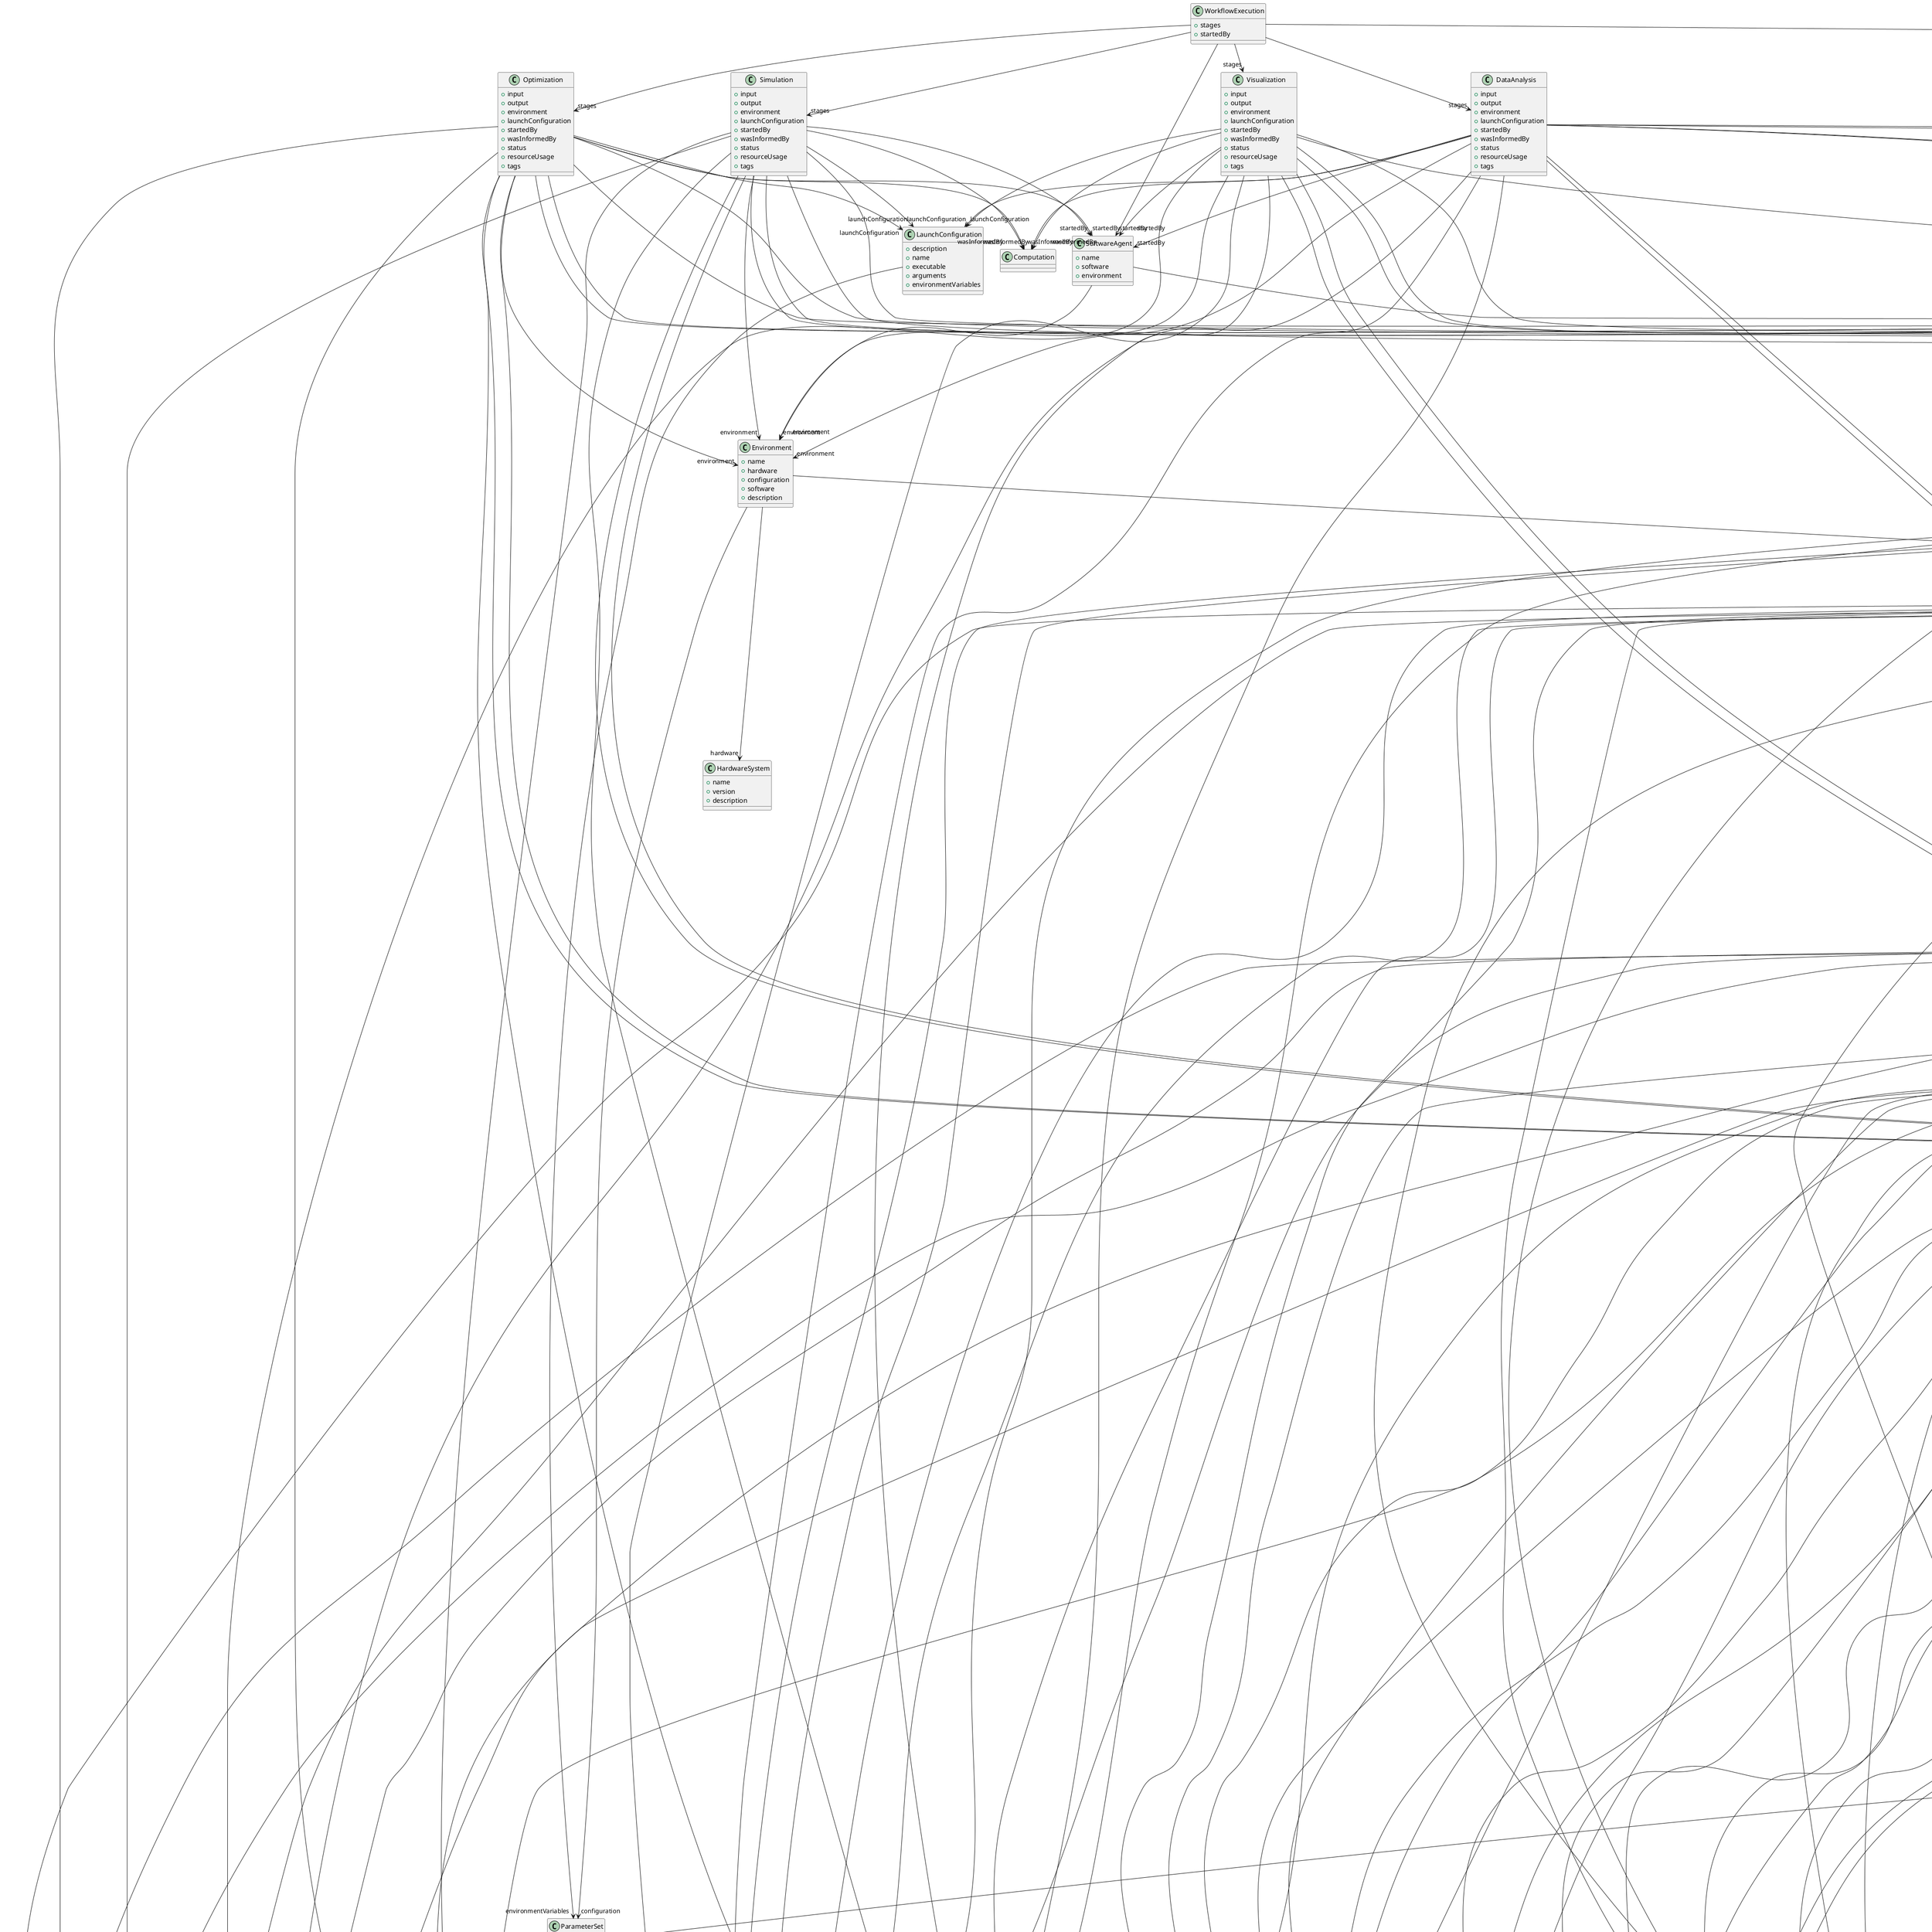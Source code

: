 @startuml

class EthicsAssessment {
+definition
+description
+interlexIdentifier
+knowledgeSpaceLink
+name
+preferredOntologyIdentifier
+synonym

}


class ActionStatusType {
+definition
+description
+interlexIdentifier
+knowledgeSpaceLink
+name
+preferredOntologyIdentifier
+synonym

}


class StimulusType {
+definition
+description
+interlexIdentifier
+knowledgeSpaceLink
+name
+preferredOntologyIdentifier
+synonym

}


class ModelAbstractionLevel {
+definition
+description
+interlexIdentifier
+knowledgeSpaceLink
+name
+preferredOntologyIdentifier
+synonym

}


class CellType {
+definition
+description
+interlexIdentifier
+knowledgeSpaceLink
+name
+preferredOntologyIdentifier
+synonym

}


class ModelScope {
+definition
+description
+interlexIdentifier
+knowledgeSpaceLink
+name
+preferredOntologyIdentifier
+synonym

}


class ExperimentalApproach {
+definition
+description
+interlexIdentifier
+knowledgeSpaceLink
+name
+preferredOntologyIdentifier
+synonym

}


class AgeCategory {
+definition
+description
+interlexIdentifier
+knowledgeSpaceLink
+name
+preferredOntologyIdentifier
+synonym

}


class MetaDataModelType {
+definition
+description
+interlexIdentifier
+knowledgeSpaceLink
+name
+preferredOntologyIdentifier
+synonym

}


class FileBundleGrouping {
+definition
+description
+interlexIdentifier
+knowledgeSpaceLink
+name
+preferredOntologyIdentifier
+synonym

}


class CriteriaQualityType {
+definition
+description
+interlexIdentifier
+knowledgeSpaceLink
+name
+preferredOntologyIdentifier
+synonym

}


class TermSuggestion {
+addExistingTerminology
+suggestNewTerminology
+definition
+description
+interlexIdentifier
+knowledgeSpaceLink
+name
+preferredOntologyIdentifier
+synonym

}
TermSuggestion -d-> "addExistingTerminology" Terminology


class AnatomicalAxesOrientation {
+definition
+description
+interlexIdentifier
+knowledgeSpaceLink
+name
+preferredOntologyIdentifier
+synonym

}


class Disease {
+definition
+description
+interlexIdentifier
+knowledgeSpaceLink
+name
+preferredOntologyIdentifier
+synonym

}


class StimulationApproach {
+definition
+description
+interlexIdentifier
+knowledgeSpaceLink
+name
+preferredOntologyIdentifier
+synonym

}


class QualitativeOverlap {
+definition
+description
+interlexIdentifier
+knowledgeSpaceLink
+name
+preferredOntologyIdentifier
+synonym

}


class ProgrammingLanguage {
+definition
+description
+interlexIdentifier
+knowledgeSpaceLink
+name
+preferredOntologyIdentifier
+synonym

}


class PreparationType {
+definition
+description
+interlexIdentifier
+knowledgeSpaceLink
+name
+preferredOntologyIdentifier
+synonym

}


class OperatingSystem {
+definition
+description
+interlexIdentifier
+knowledgeSpaceLink
+name
+preferredOntologyIdentifier
+synonym

}


class DeviceType {
+definition
+description
+interlexIdentifier
+knowledgeSpaceLink
+name
+preferredOntologyIdentifier
+synonym

}


class Handedness {
+definition
+description
+interlexIdentifier
+knowledgeSpaceLink
+name
+preferredOntologyIdentifier
+synonym

}


class BiologicalSex {
+definition
+description
+interlexIdentifier
+knowledgeSpaceLink
+name
+preferredOntologyIdentifier
+synonym

}


class GeneticStrainType {
+definition
+description
+interlexIdentifier
+knowledgeSpaceLink
+name
+preferredOntologyIdentifier
+synonym

}


class Species {
+definition
+description
+interlexIdentifier
+knowledgeSpaceLink
+name
+preferredOntologyIdentifier
+synonym

}


class Service {
+definition
+description
+interlexIdentifier
+knowledgeSpaceLink
+name
+preferredOntologyIdentifier
+synonym

}


class ProductAccessibility {
+definition
+description
+interlexIdentifier
+knowledgeSpaceLink
+name
+preferredOntologyIdentifier
+synonym

}


class Terminology {
+definition
+description
+interlexIdentifier
+knowledgeSpaceLink
+name
+preferredOntologyIdentifier
+synonym

}


class Laterality {
+definition
+description
+interlexIdentifier
+knowledgeSpaceLink
+name
+preferredOntologyIdentifier
+synonym

}


class Technique {
+definition
+description
+interlexIdentifier
+knowledgeSpaceLink
+name
+preferredOntologyIdentifier
+synonym

}


class UnitOfMeasurement {
+definition
+description
+interlexIdentifier
+knowledgeSpaceLink
+name
+preferredOntologyIdentifier
+synonym

}


class SoftwareApplicationCategory {
+definition
+description
+interlexIdentifier
+knowledgeSpaceLink
+name
+preferredOntologyIdentifier
+synonym

}


class BreedingType {
+definition
+description
+interlexIdentifier
+knowledgeSpaceLink
+name
+preferredOntologyIdentifier
+synonym

}


class TissueSampleAttribute {
+definition
+description
+interlexIdentifier
+knowledgeSpaceLink
+name
+preferredOntologyIdentifier
+synonym

}


class ContributionType {
+definition
+description
+interlexIdentifier
+knowledgeSpaceLink
+name
+preferredOntologyIdentifier
+synonym

}


class BiologicalOrder {
+definition
+description
+interlexIdentifier
+knowledgeSpaceLink
+name
+preferredOntologyIdentifier
+synonym

}


class SemanticDataType {
+definition
+description
+interlexIdentifier
+knowledgeSpaceLink
+name
+preferredOntologyIdentifier
+synonym

}


class DataType {
+definition
+description
+interlexIdentifier
+knowledgeSpaceLink
+name
+preferredOntologyIdentifier
+synonym

}


class UBERONParcellation {
+definition
+description
+interlexIdentifier
+knowledgeSpaceLink
+name
+preferredOntologyIdentifier
+synonym

}


class FileRepositoryType {
+definition
+description
+interlexIdentifier
+knowledgeSpaceLink
+name
+preferredOntologyIdentifier
+synonym

}


class TypeOfUncertainty {
+definition
+description
+interlexIdentifier
+knowledgeSpaceLink
+name
+preferredOntologyIdentifier
+synonym

}


class FileUsageRole {
+definition
+description
+interlexIdentifier
+knowledgeSpaceLink
+name
+preferredOntologyIdentifier
+synonym

}


class Language {
+definition
+description
+interlexIdentifier
+knowledgeSpaceLink
+name
+preferredOntologyIdentifier
+synonym

}


class TissueSampleType {
+definition
+description
+interlexIdentifier
+knowledgeSpaceLink
+name
+preferredOntologyIdentifier
+synonym

}


class SoftwareFeature {
+definition
+description
+interlexIdentifier
+knowledgeSpaceLink
+name
+preferredOntologyIdentifier
+synonym

}


class DiseaseModel {
+definition
+description
+interlexIdentifier
+knowledgeSpaceLink
+name
+preferredOntologyIdentifier
+synonym

}


class MolecularEntity {
+definition
+description
+interlexIdentifier
+knowledgeSpaceLink
+name
+preferredOntologyIdentifier
+synonym

}


class Organ {
+definition
+description
+interlexIdentifier
+knowledgeSpaceLink
+name
+preferredOntologyIdentifier
+synonym

}


class OperatingDevice {
+definition
+description
+interlexIdentifier
+knowledgeSpaceLink
+name
+preferredOntologyIdentifier
+synonym

}


class SubjectAttribute {
+definition
+description
+interlexIdentifier
+knowledgeSpaceLink
+name
+preferredOntologyIdentifier
+synonym

}


class Simulation {
+input
+output
+environment
+launchConfiguration
+startedBy
+wasInformedBy
+status
+resourceUsage
+tags

}
Simulation -d-> "input" FileBundle
Simulation -d-> "input" File
Simulation -d-> "input" SoftwareVersion
Simulation -d-> "output" FileBundle
Simulation -d-> "output" File
Simulation -d-> "environment" Environment
Simulation -d-> "launchConfiguration" LaunchConfiguration
Simulation -d-> "startedBy" Person
Simulation -d-> "startedBy" SoftwareAgent
Simulation -d-> "wasInformedBy" Computation
Simulation -d-> "status" ActionStatusType
Simulation -d-> "resourceUsage" QuantitativeValue
Simulation -d-> "resourceUsage" QuantitativeValueRange


class Environment {
+name
+hardware
+configuration
+software
+description

}
Environment -d-> "hardware" HardwareSystem
Environment -d-> "configuration" ParameterSet
Environment -d-> "software" SoftwareVersion


class DataAnalysis {
+input
+output
+environment
+launchConfiguration
+startedBy
+wasInformedBy
+status
+resourceUsage
+tags

}
DataAnalysis -d-> "input" FileBundle
DataAnalysis -d-> "input" File
DataAnalysis -d-> "input" SoftwareVersion
DataAnalysis -d-> "output" FileBundle
DataAnalysis -d-> "output" File
DataAnalysis -d-> "environment" Environment
DataAnalysis -d-> "launchConfiguration" LaunchConfiguration
DataAnalysis -d-> "startedBy" Person
DataAnalysis -d-> "startedBy" SoftwareAgent
DataAnalysis -d-> "wasInformedBy" Computation
DataAnalysis -d-> "status" ActionStatusType
DataAnalysis -d-> "resourceUsage" QuantitativeValue
DataAnalysis -d-> "resourceUsage" QuantitativeValueRange


class Optimization {
+input
+output
+environment
+launchConfiguration
+startedBy
+wasInformedBy
+status
+resourceUsage
+tags

}
Optimization -d-> "input" FileBundle
Optimization -d-> "input" File
Optimization -d-> "input" SoftwareVersion
Optimization -d-> "output" FileBundle
Optimization -d-> "output" File
Optimization -d-> "environment" Environment
Optimization -d-> "launchConfiguration" LaunchConfiguration
Optimization -d-> "startedBy" Person
Optimization -d-> "startedBy" SoftwareAgent
Optimization -d-> "wasInformedBy" Computation
Optimization -d-> "status" ActionStatusType
Optimization -d-> "resourceUsage" QuantitativeValue
Optimization -d-> "resourceUsage" QuantitativeValueRange


class WorkflowExecution {
+stages
+startedBy

}
WorkflowExecution -d-> "stages" DataAnalysis
WorkflowExecution -d-> "stages" Optimization
WorkflowExecution -d-> "stages" Simulation
WorkflowExecution -d-> "stages" Visualization
WorkflowExecution -d-> "startedBy" Person
WorkflowExecution -d-> "startedBy" SoftwareAgent


class SoftwareAgent {
+name
+software
+environment

}
SoftwareAgent -d-> "software" SoftwareVersion
SoftwareAgent -d-> "environment" Environment


class HardwareSystem {
+name
+version
+description

}


class Visualization {
+input
+output
+environment
+launchConfiguration
+startedBy
+wasInformedBy
+status
+resourceUsage
+tags

}
Visualization -d-> "input" FileBundle
Visualization -d-> "input" File
Visualization -d-> "input" SoftwareVersion
Visualization -d-> "output" FileBundle
Visualization -d-> "output" File
Visualization -d-> "environment" Environment
Visualization -d-> "launchConfiguration" LaunchConfiguration
Visualization -d-> "startedBy" Person
Visualization -d-> "startedBy" SoftwareAgent
Visualization -d-> "wasInformedBy" Computation
Visualization -d-> "status" ActionStatusType
Visualization -d-> "resourceUsage" QuantitativeValue
Visualization -d-> "resourceUsage" QuantitativeValueRange


class LaunchConfiguration {
+description
+name
+executable
+arguments
+environmentVariables

}
LaunchConfiguration -d-> "environmentVariables" ParameterSet


class ParcellationEntityVersion {
+hasAnnotation
+hasParent
+lookupLabel
+name
+ontologyIdentifier
+relationAssessment
+versionIdentifier
+versionInnovation

}
ParcellationEntityVersion -d-> "hasAnnotation" AtlasAnnotation
ParcellationEntityVersion -d-> "hasParent" ParcellationEntity
ParcellationEntityVersion -d-> "hasParent" ParcellationEntityVersion
ParcellationEntityVersion -d-> "relationAssessment" QualitativeRelationAssessment
ParcellationEntityVersion -d-> "relationAssessment" QuantitativeRelationAssessment


class ParcellationTerminologyVersion {
+definedIn
+fullName
+hasEntityVersion
+isAlternativeVersionOf
+isNewVersionOf
+ontologyIdentifier
+shortName
+versionIdentifier
+versionInnovation

}
ParcellationTerminologyVersion -d-> "definedIn" File
ParcellationTerminologyVersion -d-> "hasEntityVersion" ParcellationEntityVersion
ParcellationTerminologyVersion -d-> "isAlternativeVersionOf" ParcellationTerminologyVersion
ParcellationTerminologyVersion -d-> "isNewVersionOf" ParcellationTerminologyVersion


class BrainAtlasVersion {
+author
+coordinateSpace
+digitalIdentifier
+hasTerminologyVersion
+isAlternativeVersionOf
+isNewVersionOf
+license
+ontologyIdentifier
+accessibility
+copyright
+custodian
+description
+fullDocumentation
+fullName
+funding
+homepage
+howToCite
+keyword
+otherContribution
+relatedPublication
+releaseDate
+repository
+shortName
+supportChannel
+versionIdentifier
+versionInnovation

}
BrainAtlasVersion -d-> "author" Person
BrainAtlasVersion -d-> "author" Organization
BrainAtlasVersion -d-> "coordinateSpace" CommonCoordinateSpace
BrainAtlasVersion -d-> "digitalIdentifier" DOI
BrainAtlasVersion -d-> "digitalIdentifier" ISBN
BrainAtlasVersion -d-> "digitalIdentifier" RRID
BrainAtlasVersion -d-> "hasTerminologyVersion" ParcellationTerminologyVersion
BrainAtlasVersion -d-> "isAlternativeVersionOf" BrainAtlasVersion
BrainAtlasVersion -d-> "isNewVersionOf" BrainAtlasVersion
BrainAtlasVersion -d-> "license" License
BrainAtlasVersion -d-> "accessibility" ProductAccessibility
BrainAtlasVersion -d-> "copyright" Copyright
BrainAtlasVersion -d-> "custodian" Person
BrainAtlasVersion -d-> "custodian" Organization
BrainAtlasVersion -d-> "fullDocumentation" DOI
BrainAtlasVersion -d-> "fullDocumentation" File
BrainAtlasVersion -d-> "fullDocumentation" URL
BrainAtlasVersion -d-> "funding" Funding
BrainAtlasVersion -d-> "homepage" URL
BrainAtlasVersion -d-> "keyword" EthicsAssessment
BrainAtlasVersion -d-> "keyword" ActionStatusType
BrainAtlasVersion -d-> "keyword" StimulusType
BrainAtlasVersion -d-> "keyword" ModelAbstractionLevel
BrainAtlasVersion -d-> "keyword" CellType
BrainAtlasVersion -d-> "keyword" ModelScope
BrainAtlasVersion -d-> "keyword" ExperimentalApproach
BrainAtlasVersion -d-> "keyword" AgeCategory
BrainAtlasVersion -d-> "keyword" MetaDataModelType
BrainAtlasVersion -d-> "keyword" FileBundleGrouping
BrainAtlasVersion -d-> "keyword" CriteriaQualityType
BrainAtlasVersion -d-> "keyword" TermSuggestion
BrainAtlasVersion -d-> "keyword" AnatomicalAxesOrientation
BrainAtlasVersion -d-> "keyword" Disease
BrainAtlasVersion -d-> "keyword" StimulationApproach
BrainAtlasVersion -d-> "keyword" QualitativeOverlap
BrainAtlasVersion -d-> "keyword" ProgrammingLanguage
BrainAtlasVersion -d-> "keyword" PreparationType
BrainAtlasVersion -d-> "keyword" OperatingSystem
BrainAtlasVersion -d-> "keyword" DeviceType
BrainAtlasVersion -d-> "keyword" Handedness
BrainAtlasVersion -d-> "keyword" BiologicalSex
BrainAtlasVersion -d-> "keyword" GeneticStrainType
BrainAtlasVersion -d-> "keyword" Species
BrainAtlasVersion -d-> "keyword" Service
BrainAtlasVersion -d-> "keyword" ProductAccessibility
BrainAtlasVersion -d-> "keyword" Terminology
BrainAtlasVersion -d-> "keyword" Laterality
BrainAtlasVersion -d-> "keyword" Technique
BrainAtlasVersion -d-> "keyword" UnitOfMeasurement
BrainAtlasVersion -d-> "keyword" SoftwareApplicationCategory
BrainAtlasVersion -d-> "keyword" BreedingType
BrainAtlasVersion -d-> "keyword" TissueSampleAttribute
BrainAtlasVersion -d-> "keyword" ContributionType
BrainAtlasVersion -d-> "keyword" BiologicalOrder
BrainAtlasVersion -d-> "keyword" SemanticDataType
BrainAtlasVersion -d-> "keyword" DataType
BrainAtlasVersion -d-> "keyword" UBERONParcellation
BrainAtlasVersion -d-> "keyword" FileRepositoryType
BrainAtlasVersion -d-> "keyword" TypeOfUncertainty
BrainAtlasVersion -d-> "keyword" FileUsageRole
BrainAtlasVersion -d-> "keyword" Language
BrainAtlasVersion -d-> "keyword" TissueSampleType
BrainAtlasVersion -d-> "keyword" SoftwareFeature
BrainAtlasVersion -d-> "keyword" DiseaseModel
BrainAtlasVersion -d-> "keyword" MolecularEntity
BrainAtlasVersion -d-> "keyword" Organ
BrainAtlasVersion -d-> "keyword" OperatingDevice
BrainAtlasVersion -d-> "keyword" SubjectAttribute
BrainAtlasVersion -d-> "otherContribution" Contribution
BrainAtlasVersion -d-> "relatedPublication" DOI
BrainAtlasVersion -d-> "relatedPublication" ISBN
BrainAtlasVersion -d-> "repository" FileRepository


class ParcellationEntity {
+hasParent
+hasVersion
+lookupLabel
+name
+ontologyIdentifier
+relatedUBERONTerm

}
ParcellationEntity -d-> "hasParent" ParcellationEntity
ParcellationEntity -d-> "hasVersion" ParcellationEntityVersion
ParcellationEntity -d-> "relatedUBERONTerm" UBERONParcellation


class AtlasAnnotation {
+bestViewPoint
+criteria
+criteriaQualityType
+displayColor
+inspiredBy
+internalIdentifier
+laterality
+visualizedIn

}
AtlasAnnotation -d-> "bestViewPoint" CoordinatePoint
AtlasAnnotation -d-> "criteria" ProtocolExecution
AtlasAnnotation -d-> "criteriaQualityType" CriteriaQualityType
AtlasAnnotation -d-> "inspiredBy" File
AtlasAnnotation -d-> "laterality" Laterality
AtlasAnnotation -d-> "visualizedIn" File


class BrainAtlas {
+author
+digitalIdentifier
+hasTerminology
+hasVersion
+custodian
+description
+fullName
+homepage
+howToCite
+shortName

}
BrainAtlas -d-> "author" Person
BrainAtlas -d-> "author" Organization
BrainAtlas -d-> "digitalIdentifier" DOI
BrainAtlas -d-> "digitalIdentifier" ISBN
BrainAtlas -d-> "digitalIdentifier" RRID
BrainAtlas -d-> "hasTerminology" ParcellationTerminology
BrainAtlas -d-> "hasVersion" BrainAtlasVersion
BrainAtlas -d-> "custodian" Person
BrainAtlas -d-> "custodian" Organization
BrainAtlas -d-> "homepage" URL


class CommonCoordinateSpace {
+anatomicalAxesOrientation
+axesOrigin
+defaultImage
+digitalIdentifier
+fullName
+homepage
+howToCite
+nativeUnit
+ontologyIdentifier
+releaseDate
+shortName
+versionIdentifier

}
CommonCoordinateSpace -d-> "anatomicalAxesOrientation" AnatomicalAxesOrientation
CommonCoordinateSpace -d-> "axesOrigin" QuantitativeValue
CommonCoordinateSpace -d-> "defaultImage" File
CommonCoordinateSpace -d-> "digitalIdentifier" DOI
CommonCoordinateSpace -d-> "homepage" URL
CommonCoordinateSpace -d-> "nativeUnit" UnitOfMeasurement


class ParcellationTerminology {
+definedIn
+fullName
+hasEntity
+ontologyIdentifier
+shortName

}
ParcellationTerminology -d-> "definedIn" File
ParcellationTerminology -d-> "hasEntity" ParcellationEntity


class CustomAnnotation {
+bestViewPoint
+coordinateSpace
+criteria
+criteriaQualityType
+displayColor
+inspiredBy
+internalIdentifier
+laterality
+visualizedIn

}
CustomAnnotation -d-> "bestViewPoint" CoordinatePoint
CustomAnnotation -d-> "coordinateSpace" CommonCoordinateSpace
CustomAnnotation -d-> "coordinateSpace" CustomCoordinateSpace
CustomAnnotation -d-> "criteria" ProtocolExecution
CustomAnnotation -d-> "criteriaQualityType" CriteriaQualityType
CustomAnnotation -d-> "inspiredBy" File
CustomAnnotation -d-> "laterality" Laterality
CustomAnnotation -d-> "visualizedIn" File


class CustomAnatomicalEntity {
+hasAnnotation
+name
+relatedUBERONTerm
+relationAssessment

}
CustomAnatomicalEntity -d-> "hasAnnotation" CustomAnnotation
CustomAnatomicalEntity -d-> "relatedUBERONTerm" UBERONParcellation
CustomAnatomicalEntity -d-> "relationAssessment" QualitativeRelationAssessment
CustomAnatomicalEntity -d-> "relationAssessment" QuantitativeRelationAssessment


class CustomCoordinateSpace {
+anatomicalAxesOrientation
+axesOrigin
+defaultImage
+name
+nativeUnit

}
CustomCoordinateSpace -d-> "anatomicalAxesOrientation" AnatomicalAxesOrientation
CustomCoordinateSpace -d-> "axesOrigin" QuantitativeValue
CustomCoordinateSpace -d-> "defaultImage" File
CustomCoordinateSpace -d-> "nativeUnit" UnitOfMeasurement


class QualitativeRelationAssessment {
+criteria
+inRelationTo
+qualitativeOverlap

}
QualitativeRelationAssessment -d-> "criteria" ProtocolExecution
QualitativeRelationAssessment -d-> "inRelationTo" ParcellationEntityVersion
QualitativeRelationAssessment -d-> "qualitativeOverlap" QualitativeOverlap


class QuantitativeRelationAssessment {
+criteria
+inRelationTo
+quantitativeOverlap

}
QuantitativeRelationAssessment -d-> "criteria" ProtocolExecution
QuantitativeRelationAssessment -d-> "inRelationTo" ParcellationEntityVersion
QuantitativeRelationAssessment -d-> "quantitativeOverlap" QuantitativeValue
QuantitativeRelationAssessment -d-> "quantitativeOverlap" QuantitativeValueRange


class CoordinatePoint {
+coordinates
+coordinateSpace

}
CoordinatePoint -d-> "coordinates" QuantitativeValue
CoordinatePoint -d-> "coordinateSpace" CommonCoordinateSpace
CoordinatePoint -d-> "coordinateSpace" CustomCoordinateSpace


class Copyright {
+holder
+year

}
Copyright -d-> "holder" Person
Copyright -d-> "holder" Organization


class Hash {
+algorithm
+digest

}


class License {
+fullName
+legalCode
+shortName
+webpage

}


class FileBundle {
+contentDescription
+descendedFrom
+format
+groupingType
+hash
+isPartOf
+name
+storageSize

}
FileBundle -d-> "descendedFrom" Technique
FileBundle -d-> "descendedFrom" FileBundle
FileBundle -d-> "descendedFrom" File
FileBundle -d-> "descendedFrom" TissueSampleState
FileBundle -d-> "descendedFrom" BehavioralProtocol
FileBundle -d-> "descendedFrom" TissueSampleCollectionState
FileBundle -d-> "descendedFrom" SubjectGroup
FileBundle -d-> "descendedFrom" TissueSampleCollection
FileBundle -d-> "descendedFrom" Subject
FileBundle -d-> "descendedFrom" SubjectGroupState
FileBundle -d-> "descendedFrom" TissueSample
FileBundle -d-> "descendedFrom" SubjectState
FileBundle -d-> "format" ContentType
FileBundle -d-> "groupingType" FileBundleGrouping
FileBundle -d-> "hash" Hash
FileBundle -d-> "isPartOf" FileBundle
FileBundle -d-> "isPartOf" FileRepository
FileBundle -d-> "storageSize" QuantitativeValue


class FileRepository {
+contentTypePattern
+format
+hash
+hostedBy
+IRI
+name
+repositoryType
+storageSize
+structurePattern

}
FileRepository -d-> "contentTypePattern" ContentTypePattern
FileRepository -d-> "format" ContentType
FileRepository -d-> "hash" Hash
FileRepository -d-> "hostedBy" Organization
FileRepository -d-> "repositoryType" FileRepositoryType
FileRepository -d-> "storageSize" QuantitativeValue
FileRepository -d-> "structurePattern" FileRepositoryStructure


class FilePathPattern {
+groupingType
+regex

}
FilePathPattern -d-> "groupingType" FileBundleGrouping


class File {
+contentDescription
+fileRepository
+dataType
+format
+hash
+IRI
+isPartOf
+name
+specialUsageRole
+storageSize

}
File -d-> "fileRepository" FileRepository
File -d-> "dataType" DataType
File -d-> "format" ContentType
File -d-> "hash" Hash
File -d-> "isPartOf" FileBundle
File -d-> "specialUsageRole" FileUsageRole
File -d-> "storageSize" QuantitativeValue


class FileRepositoryStructure {
+filePathPattern
+lookupLabel

}
FileRepositoryStructure -d-> "filePathPattern" FilePathPattern


class ContentTypePattern {
+contentType
+lookupLabel
+regex

}
ContentTypePattern -d-> "contentType" ContentType


class ContentType {
+fileExtension
+dataType
+description
+relatedMediaType
+name
+specification
+synonym

}
ContentType -d-> "dataType" DataType


class ServiceLink {
+dataLocation
+name
+openDataIn
+service

}
ServiceLink -d-> "dataLocation" File
ServiceLink -d-> "dataLocation" FileBundle
ServiceLink -d-> "dataLocation" ParcellationEntityVersion
ServiceLink -d-> "openDataIn" URL
ServiceLink -d-> "service" Service


class Protocol {
+description
+name
+stimulation
+technique

}
Protocol -d-> "stimulation" Stimulation
Protocol -d-> "technique" Technique


class Stimulation {
+description
+lookupLabel
+stimulationApproach
+stimulusType

}
Stimulation -d-> "stimulationApproach" StimulationApproach
Stimulation -d-> "stimulusType" StimulusType


class ProtocolExecution {
+behavioralProtocol
+input
+isPartOf
+output
+preparationDesign
+protocol
+description
+endedAtTime
+lookupLabel
+parameterSet
+startedAtTime
+studyTarget

}
ProtocolExecution -d-> "behavioralProtocol" BehavioralProtocol
ProtocolExecution -d-> "input" File
ProtocolExecution -d-> "input" FileBundle
ProtocolExecution -d-> "input" SubjectGroupState
ProtocolExecution -d-> "input" SubjectState
ProtocolExecution -d-> "input" TissueSampleCollectionState
ProtocolExecution -d-> "input" TissueSampleState
ProtocolExecution -d-> "isPartOf" DatasetVersion
ProtocolExecution -d-> "output" File
ProtocolExecution -d-> "output" FileBundle
ProtocolExecution -d-> "output" SubjectGroupState
ProtocolExecution -d-> "output" SubjectState
ProtocolExecution -d-> "output" TissueSampleCollectionState
ProtocolExecution -d-> "output" TissueSampleState
ProtocolExecution -d-> "preparationDesign" PreparationType
ProtocolExecution -d-> "protocol" Protocol
ProtocolExecution -d-> "parameterSet" ParameterSet
ProtocolExecution -d-> "studyTarget" CellType
ProtocolExecution -d-> "studyTarget" TermSuggestion
ProtocolExecution -d-> "studyTarget" Disease
ProtocolExecution -d-> "studyTarget" Handedness
ProtocolExecution -d-> "studyTarget" BiologicalSex
ProtocolExecution -d-> "studyTarget" GeneticStrainType
ProtocolExecution -d-> "studyTarget" Species
ProtocolExecution -d-> "studyTarget" BreedingType
ProtocolExecution -d-> "studyTarget" BiologicalOrder
ProtocolExecution -d-> "studyTarget" UBERONParcellation
ProtocolExecution -d-> "studyTarget" DiseaseModel
ProtocolExecution -d-> "studyTarget" MolecularEntity
ProtocolExecution -d-> "studyTarget" Organ
ProtocolExecution -d-> "studyTarget" ParcellationEntityVersion
ProtocolExecution -d-> "studyTarget" ParcellationEntity
ProtocolExecution -d-> "studyTarget" CustomAnatomicalEntity


class TissueSampleState {
+descendedFrom
+attribute
+additionalRemarks
+age
+lookupLabel
+pathology
+weight

}
TissueSampleState -d-> "descendedFrom" SubjectGroupState
TissueSampleState -d-> "descendedFrom" SubjectState
TissueSampleState -d-> "descendedFrom" TissueSampleCollectionState
TissueSampleState -d-> "descendedFrom" TissueSampleState
TissueSampleState -d-> "attribute" TissueSampleAttribute
TissueSampleState -d-> "age" QuantitativeValue
TissueSampleState -d-> "age" QuantitativeValueRange
TissueSampleState -d-> "pathology" Disease
TissueSampleState -d-> "pathology" DiseaseModel
TissueSampleState -d-> "weight" QuantitativeValue
TissueSampleState -d-> "weight" QuantitativeValueRange


class StringParameter {
+name
+value

}


class BehavioralProtocol {
+description
+name
+internalIdentifier
+stimulation

}
BehavioralProtocol -d-> "stimulation" Stimulation


class ParameterSet {
+context
+relevantFor
+parameter

}
ParameterSet -d-> "relevantFor" Stimulation
ParameterSet -d-> "relevantFor" Technique
ParameterSet -d-> "parameter" NumericalParameter
ParameterSet -d-> "parameter" StringParameter


class TissueSampleCollectionState {
+descendedFrom
+attribute
+additionalRemarks
+age
+lookupLabel
+pathology
+weight

}
TissueSampleCollectionState -d-> "descendedFrom" SubjectGroupState
TissueSampleCollectionState -d-> "descendedFrom" SubjectState
TissueSampleCollectionState -d-> "descendedFrom" TissueSampleCollectionState
TissueSampleCollectionState -d-> "descendedFrom" TissueSampleState
TissueSampleCollectionState -d-> "attribute" TissueSampleAttribute
TissueSampleCollectionState -d-> "age" QuantitativeValue
TissueSampleCollectionState -d-> "age" QuantitativeValueRange
TissueSampleCollectionState -d-> "pathology" Disease
TissueSampleCollectionState -d-> "pathology" DiseaseModel
TissueSampleCollectionState -d-> "weight" QuantitativeValue
TissueSampleCollectionState -d-> "weight" QuantitativeValueRange


class SubjectGroup {
+studiedState
+additionalRemarks
+biologicalSex
+internalIdentifier
+lookupLabel
+quantity
+species

}
SubjectGroup -d-> "studiedState" SubjectGroupState
SubjectGroup -d-> "biologicalSex" BiologicalSex
SubjectGroup -d-> "species" Species
SubjectGroup -d-> "species" Strain


class TissueSampleCollection {
+anatomicalLocation
+laterality
+origin
+studiedState
+type
+additionalRemarks
+biologicalSex
+internalIdentifier
+lookupLabel
+quantity
+species

}
TissueSampleCollection -d-> "anatomicalLocation" UBERONParcellation
TissueSampleCollection -d-> "anatomicalLocation" CustomAnatomicalEntity
TissueSampleCollection -d-> "anatomicalLocation" ParcellationEntity
TissueSampleCollection -d-> "anatomicalLocation" ParcellationEntityVersion
TissueSampleCollection -d-> "laterality" Laterality
TissueSampleCollection -d-> "origin" CellType
TissueSampleCollection -d-> "origin" Organ
TissueSampleCollection -d-> "studiedState" TissueSampleCollectionState
TissueSampleCollection -d-> "type" TissueSampleType
TissueSampleCollection -d-> "biologicalSex" BiologicalSex
TissueSampleCollection -d-> "species" Species
TissueSampleCollection -d-> "species" Strain


class Strain {
+backgroundStrain
+breedingType
+description
+diseaseModel
+geneticStrainType
+identifier
+laboratoryCode
+name
+ontologyIdentifier
+phenotype
+RRID
+species
+stockNumber
+synonym

}
Strain -d-> "backgroundStrain" Strain
Strain -d-> "breedingType" BreedingType
Strain -d-> "diseaseModel" Disease
Strain -d-> "diseaseModel" DiseaseModel
Strain -d-> "geneticStrainType" GeneticStrainType
Strain -d-> "RRID" RRID
Strain -d-> "species" Species
Strain -d-> "stockNumber" StockNumber


class Subject {
+isPartOf
+studiedState
+biologicalSex
+internalIdentifier
+lookupLabel
+species

}
Subject -d-> "isPartOf" SubjectGroup
Subject -d-> "studiedState" SubjectState
Subject -d-> "biologicalSex" BiologicalSex
Subject -d-> "species" Species
Subject -d-> "species" Strain


class SubjectGroupState {
+ageCategory
+handedness
+attribute
+additionalRemarks
+age
+lookupLabel
+pathology
+weight

}
SubjectGroupState -d-> "ageCategory" AgeCategory
SubjectGroupState -d-> "handedness" Handedness
SubjectGroupState -d-> "attribute" SubjectAttribute
SubjectGroupState -d-> "age" QuantitativeValue
SubjectGroupState -d-> "age" QuantitativeValueRange
SubjectGroupState -d-> "pathology" Disease
SubjectGroupState -d-> "pathology" DiseaseModel
SubjectGroupState -d-> "weight" QuantitativeValue
SubjectGroupState -d-> "weight" QuantitativeValueRange


class TissueSample {
+isPartOf
+laterality
+origin
+studiedState
+anatomicalLocation
+type
+biologicalSex
+internalIdentifier
+lookupLabel
+species

}
TissueSample -d-> "isPartOf" TissueSampleCollection
TissueSample -d-> "laterality" Laterality
TissueSample -d-> "origin" CellType
TissueSample -d-> "origin" Organ
TissueSample -d-> "studiedState" TissueSampleState
TissueSample -d-> "anatomicalLocation" UBERONParcellation
TissueSample -d-> "anatomicalLocation" CustomAnatomicalEntity
TissueSample -d-> "anatomicalLocation" ParcellationEntity
TissueSample -d-> "anatomicalLocation" ParcellationEntityVersion
TissueSample -d-> "type" TissueSampleType
TissueSample -d-> "biologicalSex" BiologicalSex
TissueSample -d-> "species" Species
TissueSample -d-> "species" Strain


class NumericalParameter {
+name
+value

}
NumericalParameter -d-> "value" QuantitativeValue
NumericalParameter -d-> "value" QuantitativeValueRange


class SubjectState {
+ageCategory
+handedness
+attribute
+additionalRemarks
+age
+lookupLabel
+pathology
+weight

}
SubjectState -d-> "ageCategory" AgeCategory
SubjectState -d-> "handedness" Handedness
SubjectState -d-> "attribute" SubjectAttribute
SubjectState -d-> "age" QuantitativeValue
SubjectState -d-> "age" QuantitativeValueRange
SubjectState -d-> "pathology" Disease
SubjectState -d-> "pathology" DiseaseModel
SubjectState -d-> "weight" QuantitativeValue
SubjectState -d-> "weight" QuantitativeValueRange


class GRIDID {
+identifier

}


class QuantitativeValueRange {
+maxValue
+maxValueUnit
+minValue
+minValueUnit

}
QuantitativeValueRange -d-> "maxValueUnit" UnitOfMeasurement
QuantitativeValueRange -d-> "minValueUnit" UnitOfMeasurement


class QuantitativeValue {
+value
+uncertainty
+typeOfUncertainty
+unit

}
QuantitativeValue -d-> "typeOfUncertainty" TypeOfUncertainty
QuantitativeValue -d-> "unit" UnitOfMeasurement


class RRID {
+identifier

}


class DOI {
+identifier

}


class Funding {
+acknowledgement
+awardNumber
+awardTitle
+funder

}
Funding -d-> "funder" Person
Funding -d-> "funder" Organization


class RORID {
+identifier

}


class URL {
+URL

}


class ORCID {
+identifier

}


class SWHID {
+identifier

}


class ISBN {
+identifier

}


class StockNumber {
+identifier
+vendor

}
StockNumber -d-> "vendor" Organization


class ContactInformation {
+email

}


class Contribution {
+contributionType
+contributor

}
Contribution -d-> "contributionType" ContributionType
Contribution -d-> "contributor" Person
Contribution -d-> "contributor" Organization


class Person {
+digitalIdentifier
+contactInformation
+familyName
+givenName
+affiliation

}
Person -d-> "digitalIdentifier" ORCID
Person -d-> "contactInformation" ContactInformation
Person -d-> "affiliation" Affiliation


class Organization {
+digitalIdentifier
+fullName
+hasParent
+homepage
+shortName

}
Organization -d-> "digitalIdentifier" GRIDID
Organization -d-> "digitalIdentifier" RORID
Organization -d-> "digitalIdentifier" RRID
Organization -d-> "hasParent" Organization
Organization -d-> "homepage" URL


class Affiliation {
+startDate
+endDate
+organization

}
Affiliation -d-> "organization" Organization


class MetaDataModel {
+developer
+digitalIdentifier
+hasVersion
+custodian
+description
+fullName
+homepage
+howToCite
+shortName

}
MetaDataModel -d-> "developer" Person
MetaDataModel -d-> "developer" Organization
MetaDataModel -d-> "digitalIdentifier" DOI
MetaDataModel -d-> "digitalIdentifier" SWHID
MetaDataModel -d-> "hasVersion" MetaDataModelVersion
MetaDataModel -d-> "custodian" Person
MetaDataModel -d-> "custodian" Organization
MetaDataModel -d-> "homepage" URL


class Project {
+description
+fullName
+hasResearchProducts
+homepage
+coordinator
+shortName

}
Project -d-> "hasResearchProducts" BrainAtlasVersion
Project -d-> "hasResearchProducts" BrainAtlas
Project -d-> "hasResearchProducts" MetaDataModel
Project -d-> "hasResearchProducts" SoftwareVersion
Project -d-> "hasResearchProducts" MetaDataModelVersion
Project -d-> "hasResearchProducts" Software
Project -d-> "hasResearchProducts" Model
Project -d-> "hasResearchProducts" Dataset
Project -d-> "hasResearchProducts" ModelVersion
Project -d-> "hasResearchProducts" DatasetVersion
Project -d-> "homepage" URL
Project -d-> "coordinator" Person
Project -d-> "coordinator" Organization


class SoftwareVersion {
+applicationCategory
+developer
+device
+digitalIdentifier
+feature
+requirement
+inputFormat
+isAlternativeVersionOf
+isNewVersionOf
+language
+license
+operatingSystem
+outputFormat
+programmingLanguage
+accessibility
+copyright
+custodian
+description
+fullDocumentation
+fullName
+funding
+homepage
+howToCite
+keyword
+otherContribution
+relatedPublication
+releaseDate
+repository
+shortName
+supportChannel
+versionIdentifier
+versionInnovation

}
SoftwareVersion -d-> "applicationCategory" SoftwareApplicationCategory
SoftwareVersion -d-> "developer" Person
SoftwareVersion -d-> "developer" Organization
SoftwareVersion -d-> "device" OperatingDevice
SoftwareVersion -d-> "digitalIdentifier" DOI
SoftwareVersion -d-> "digitalIdentifier" SWHID
SoftwareVersion -d-> "feature" SoftwareFeature
SoftwareVersion -d-> "inputFormat" ContentType
SoftwareVersion -d-> "isAlternativeVersionOf" SoftwareVersion
SoftwareVersion -d-> "isNewVersionOf" SoftwareVersion
SoftwareVersion -d-> "language" Language
SoftwareVersion -d-> "license" License
SoftwareVersion -d-> "operatingSystem" OperatingSystem
SoftwareVersion -d-> "outputFormat" ContentType
SoftwareVersion -d-> "programmingLanguage" ProgrammingLanguage
SoftwareVersion -d-> "accessibility" ProductAccessibility
SoftwareVersion -d-> "copyright" Copyright
SoftwareVersion -d-> "custodian" Person
SoftwareVersion -d-> "custodian" Organization
SoftwareVersion -d-> "fullDocumentation" DOI
SoftwareVersion -d-> "fullDocumentation" File
SoftwareVersion -d-> "fullDocumentation" URL
SoftwareVersion -d-> "funding" Funding
SoftwareVersion -d-> "homepage" URL
SoftwareVersion -d-> "keyword" EthicsAssessment
SoftwareVersion -d-> "keyword" ActionStatusType
SoftwareVersion -d-> "keyword" StimulusType
SoftwareVersion -d-> "keyword" ModelAbstractionLevel
SoftwareVersion -d-> "keyword" CellType
SoftwareVersion -d-> "keyword" ModelScope
SoftwareVersion -d-> "keyword" ExperimentalApproach
SoftwareVersion -d-> "keyword" AgeCategory
SoftwareVersion -d-> "keyword" MetaDataModelType
SoftwareVersion -d-> "keyword" FileBundleGrouping
SoftwareVersion -d-> "keyword" CriteriaQualityType
SoftwareVersion -d-> "keyword" TermSuggestion
SoftwareVersion -d-> "keyword" AnatomicalAxesOrientation
SoftwareVersion -d-> "keyword" Disease
SoftwareVersion -d-> "keyword" StimulationApproach
SoftwareVersion -d-> "keyword" QualitativeOverlap
SoftwareVersion -d-> "keyword" ProgrammingLanguage
SoftwareVersion -d-> "keyword" PreparationType
SoftwareVersion -d-> "keyword" OperatingSystem
SoftwareVersion -d-> "keyword" DeviceType
SoftwareVersion -d-> "keyword" Handedness
SoftwareVersion -d-> "keyword" BiologicalSex
SoftwareVersion -d-> "keyword" GeneticStrainType
SoftwareVersion -d-> "keyword" Species
SoftwareVersion -d-> "keyword" Service
SoftwareVersion -d-> "keyword" ProductAccessibility
SoftwareVersion -d-> "keyword" Terminology
SoftwareVersion -d-> "keyword" Laterality
SoftwareVersion -d-> "keyword" Technique
SoftwareVersion -d-> "keyword" UnitOfMeasurement
SoftwareVersion -d-> "keyword" SoftwareApplicationCategory
SoftwareVersion -d-> "keyword" BreedingType
SoftwareVersion -d-> "keyword" TissueSampleAttribute
SoftwareVersion -d-> "keyword" ContributionType
SoftwareVersion -d-> "keyword" BiologicalOrder
SoftwareVersion -d-> "keyword" SemanticDataType
SoftwareVersion -d-> "keyword" DataType
SoftwareVersion -d-> "keyword" UBERONParcellation
SoftwareVersion -d-> "keyword" FileRepositoryType
SoftwareVersion -d-> "keyword" TypeOfUncertainty
SoftwareVersion -d-> "keyword" FileUsageRole
SoftwareVersion -d-> "keyword" Language
SoftwareVersion -d-> "keyword" TissueSampleType
SoftwareVersion -d-> "keyword" SoftwareFeature
SoftwareVersion -d-> "keyword" DiseaseModel
SoftwareVersion -d-> "keyword" MolecularEntity
SoftwareVersion -d-> "keyword" Organ
SoftwareVersion -d-> "keyword" OperatingDevice
SoftwareVersion -d-> "keyword" SubjectAttribute
SoftwareVersion -d-> "otherContribution" Contribution
SoftwareVersion -d-> "relatedPublication" DOI
SoftwareVersion -d-> "relatedPublication" ISBN
SoftwareVersion -d-> "repository" FileRepository


class MetaDataModelVersion {
+developer
+digitalIdentifier
+isAlternativeVersionOf
+isNewVersionOf
+license
+serializationFormat
+specificationFormat
+type
+accessibility
+copyright
+custodian
+description
+fullDocumentation
+fullName
+funding
+homepage
+howToCite
+keyword
+otherContribution
+relatedPublication
+releaseDate
+repository
+shortName
+supportChannel
+versionIdentifier
+versionInnovation

}
MetaDataModelVersion -d-> "developer" Person
MetaDataModelVersion -d-> "developer" Organization
MetaDataModelVersion -d-> "digitalIdentifier" DOI
MetaDataModelVersion -d-> "digitalIdentifier" SWHID
MetaDataModelVersion -d-> "isAlternativeVersionOf" MetaDataModelVersion
MetaDataModelVersion -d-> "isNewVersionOf" MetaDataModelVersion
MetaDataModelVersion -d-> "license" License
MetaDataModelVersion -d-> "serializationFormat" ContentType
MetaDataModelVersion -d-> "specificationFormat" ContentType
MetaDataModelVersion -d-> "type" MetaDataModelType
MetaDataModelVersion -d-> "accessibility" ProductAccessibility
MetaDataModelVersion -d-> "copyright" Copyright
MetaDataModelVersion -d-> "custodian" Person
MetaDataModelVersion -d-> "custodian" Organization
MetaDataModelVersion -d-> "fullDocumentation" DOI
MetaDataModelVersion -d-> "fullDocumentation" File
MetaDataModelVersion -d-> "fullDocumentation" URL
MetaDataModelVersion -d-> "funding" Funding
MetaDataModelVersion -d-> "homepage" URL
MetaDataModelVersion -d-> "keyword" EthicsAssessment
MetaDataModelVersion -d-> "keyword" ActionStatusType
MetaDataModelVersion -d-> "keyword" StimulusType
MetaDataModelVersion -d-> "keyword" ModelAbstractionLevel
MetaDataModelVersion -d-> "keyword" CellType
MetaDataModelVersion -d-> "keyword" ModelScope
MetaDataModelVersion -d-> "keyword" ExperimentalApproach
MetaDataModelVersion -d-> "keyword" AgeCategory
MetaDataModelVersion -d-> "keyword" MetaDataModelType
MetaDataModelVersion -d-> "keyword" FileBundleGrouping
MetaDataModelVersion -d-> "keyword" CriteriaQualityType
MetaDataModelVersion -d-> "keyword" TermSuggestion
MetaDataModelVersion -d-> "keyword" AnatomicalAxesOrientation
MetaDataModelVersion -d-> "keyword" Disease
MetaDataModelVersion -d-> "keyword" StimulationApproach
MetaDataModelVersion -d-> "keyword" QualitativeOverlap
MetaDataModelVersion -d-> "keyword" ProgrammingLanguage
MetaDataModelVersion -d-> "keyword" PreparationType
MetaDataModelVersion -d-> "keyword" OperatingSystem
MetaDataModelVersion -d-> "keyword" DeviceType
MetaDataModelVersion -d-> "keyword" Handedness
MetaDataModelVersion -d-> "keyword" BiologicalSex
MetaDataModelVersion -d-> "keyword" GeneticStrainType
MetaDataModelVersion -d-> "keyword" Species
MetaDataModelVersion -d-> "keyword" Service
MetaDataModelVersion -d-> "keyword" ProductAccessibility
MetaDataModelVersion -d-> "keyword" Terminology
MetaDataModelVersion -d-> "keyword" Laterality
MetaDataModelVersion -d-> "keyword" Technique
MetaDataModelVersion -d-> "keyword" UnitOfMeasurement
MetaDataModelVersion -d-> "keyword" SoftwareApplicationCategory
MetaDataModelVersion -d-> "keyword" BreedingType
MetaDataModelVersion -d-> "keyword" TissueSampleAttribute
MetaDataModelVersion -d-> "keyword" ContributionType
MetaDataModelVersion -d-> "keyword" BiologicalOrder
MetaDataModelVersion -d-> "keyword" SemanticDataType
MetaDataModelVersion -d-> "keyword" DataType
MetaDataModelVersion -d-> "keyword" UBERONParcellation
MetaDataModelVersion -d-> "keyword" FileRepositoryType
MetaDataModelVersion -d-> "keyword" TypeOfUncertainty
MetaDataModelVersion -d-> "keyword" FileUsageRole
MetaDataModelVersion -d-> "keyword" Language
MetaDataModelVersion -d-> "keyword" TissueSampleType
MetaDataModelVersion -d-> "keyword" SoftwareFeature
MetaDataModelVersion -d-> "keyword" DiseaseModel
MetaDataModelVersion -d-> "keyword" MolecularEntity
MetaDataModelVersion -d-> "keyword" Organ
MetaDataModelVersion -d-> "keyword" OperatingDevice
MetaDataModelVersion -d-> "keyword" SubjectAttribute
MetaDataModelVersion -d-> "otherContribution" Contribution
MetaDataModelVersion -d-> "relatedPublication" DOI
MetaDataModelVersion -d-> "relatedPublication" ISBN
MetaDataModelVersion -d-> "repository" FileRepository


class Software {
+developer
+digitalIdentifier
+hasVersion
+custodian
+description
+fullName
+homepage
+howToCite
+shortName

}
Software -d-> "developer" Person
Software -d-> "developer" Organization
Software -d-> "digitalIdentifier" DOI
Software -d-> "digitalIdentifier" SWHID
Software -d-> "hasVersion" SoftwareVersion
Software -d-> "custodian" Person
Software -d-> "custodian" Organization
Software -d-> "homepage" URL


class Model {
+abstractionLevel
+developer
+digitalIdentifier
+hasVersion
+scope
+studyTarget
+custodian
+description
+fullName
+homepage
+howToCite
+shortName

}
Model -d-> "abstractionLevel" ModelAbstractionLevel
Model -d-> "developer" Person
Model -d-> "developer" Organization
Model -d-> "digitalIdentifier" DOI
Model -d-> "digitalIdentifier" SWHID
Model -d-> "hasVersion" ModelVersion
Model -d-> "scope" ModelScope
Model -d-> "studyTarget" CellType
Model -d-> "studyTarget" TermSuggestion
Model -d-> "studyTarget" Disease
Model -d-> "studyTarget" Handedness
Model -d-> "studyTarget" BiologicalSex
Model -d-> "studyTarget" GeneticStrainType
Model -d-> "studyTarget" Species
Model -d-> "studyTarget" BreedingType
Model -d-> "studyTarget" BiologicalOrder
Model -d-> "studyTarget" UBERONParcellation
Model -d-> "studyTarget" DiseaseModel
Model -d-> "studyTarget" MolecularEntity
Model -d-> "studyTarget" Organ
Model -d-> "studyTarget" ParcellationEntityVersion
Model -d-> "studyTarget" ParcellationEntity
Model -d-> "studyTarget" CustomAnatomicalEntity
Model -d-> "custodian" Person
Model -d-> "custodian" Organization
Model -d-> "homepage" URL


class Dataset {
+author
+digitalIdentifier
+hasVersion
+custodian
+description
+fullName
+homepage
+howToCite
+shortName

}
Dataset -d-> "author" Person
Dataset -d-> "author" Organization
Dataset -d-> "digitalIdentifier" DOI
Dataset -d-> "hasVersion" DatasetVersion
Dataset -d-> "custodian" Person
Dataset -d-> "custodian" Organization
Dataset -d-> "homepage" URL


class ModelVersion {
+developer
+digitalIdentifier
+format
+inputData
+isAlternativeVersionOf
+isNewVersionOf
+license
+outputData
+accessibility
+copyright
+custodian
+description
+fullDocumentation
+fullName
+funding
+homepage
+howToCite
+keyword
+otherContribution
+relatedPublication
+releaseDate
+repository
+shortName
+supportChannel
+versionIdentifier
+versionInnovation

}
ModelVersion -d-> "developer" Person
ModelVersion -d-> "developer" Organization
ModelVersion -d-> "digitalIdentifier" DOI
ModelVersion -d-> "digitalIdentifier" SWHID
ModelVersion -d-> "format" ContentType
ModelVersion -d-> "inputData" DOI
ModelVersion -d-> "inputData" File
ModelVersion -d-> "inputData" FileBundle
ModelVersion -d-> "isAlternativeVersionOf" ModelVersion
ModelVersion -d-> "isNewVersionOf" ModelVersion
ModelVersion -d-> "license" License
ModelVersion -d-> "outputData" DOI
ModelVersion -d-> "outputData" File
ModelVersion -d-> "outputData" FileBundle
ModelVersion -d-> "accessibility" ProductAccessibility
ModelVersion -d-> "copyright" Copyright
ModelVersion -d-> "custodian" Person
ModelVersion -d-> "custodian" Organization
ModelVersion -d-> "fullDocumentation" DOI
ModelVersion -d-> "fullDocumentation" File
ModelVersion -d-> "fullDocumentation" URL
ModelVersion -d-> "funding" Funding
ModelVersion -d-> "homepage" URL
ModelVersion -d-> "keyword" EthicsAssessment
ModelVersion -d-> "keyword" ActionStatusType
ModelVersion -d-> "keyword" StimulusType
ModelVersion -d-> "keyword" ModelAbstractionLevel
ModelVersion -d-> "keyword" CellType
ModelVersion -d-> "keyword" ModelScope
ModelVersion -d-> "keyword" ExperimentalApproach
ModelVersion -d-> "keyword" AgeCategory
ModelVersion -d-> "keyword" MetaDataModelType
ModelVersion -d-> "keyword" FileBundleGrouping
ModelVersion -d-> "keyword" CriteriaQualityType
ModelVersion -d-> "keyword" TermSuggestion
ModelVersion -d-> "keyword" AnatomicalAxesOrientation
ModelVersion -d-> "keyword" Disease
ModelVersion -d-> "keyword" StimulationApproach
ModelVersion -d-> "keyword" QualitativeOverlap
ModelVersion -d-> "keyword" ProgrammingLanguage
ModelVersion -d-> "keyword" PreparationType
ModelVersion -d-> "keyword" OperatingSystem
ModelVersion -d-> "keyword" DeviceType
ModelVersion -d-> "keyword" Handedness
ModelVersion -d-> "keyword" BiologicalSex
ModelVersion -d-> "keyword" GeneticStrainType
ModelVersion -d-> "keyword" Species
ModelVersion -d-> "keyword" Service
ModelVersion -d-> "keyword" ProductAccessibility
ModelVersion -d-> "keyword" Terminology
ModelVersion -d-> "keyword" Laterality
ModelVersion -d-> "keyword" Technique
ModelVersion -d-> "keyword" UnitOfMeasurement
ModelVersion -d-> "keyword" SoftwareApplicationCategory
ModelVersion -d-> "keyword" BreedingType
ModelVersion -d-> "keyword" TissueSampleAttribute
ModelVersion -d-> "keyword" ContributionType
ModelVersion -d-> "keyword" BiologicalOrder
ModelVersion -d-> "keyword" SemanticDataType
ModelVersion -d-> "keyword" DataType
ModelVersion -d-> "keyword" UBERONParcellation
ModelVersion -d-> "keyword" FileRepositoryType
ModelVersion -d-> "keyword" TypeOfUncertainty
ModelVersion -d-> "keyword" FileUsageRole
ModelVersion -d-> "keyword" Language
ModelVersion -d-> "keyword" TissueSampleType
ModelVersion -d-> "keyword" SoftwareFeature
ModelVersion -d-> "keyword" DiseaseModel
ModelVersion -d-> "keyword" MolecularEntity
ModelVersion -d-> "keyword" Organ
ModelVersion -d-> "keyword" OperatingDevice
ModelVersion -d-> "keyword" SubjectAttribute
ModelVersion -d-> "otherContribution" Contribution
ModelVersion -d-> "relatedPublication" DOI
ModelVersion -d-> "relatedPublication" ISBN
ModelVersion -d-> "repository" FileRepository


class DatasetVersion {
+author
+behavioralProtocol
+digitalIdentifier
+ethicsAssessment
+experimentalApproach
+inputData
+isAlternativeVersionOf
+isNewVersionOf
+license
+preparationDesign
+studiedSpecimen
+technique
+dataType
+studyTarget
+accessibility
+copyright
+custodian
+description
+fullDocumentation
+fullName
+funding
+homepage
+howToCite
+keyword
+otherContribution
+relatedPublication
+releaseDate
+repository
+shortName
+supportChannel
+versionIdentifier
+versionInnovation

}
DatasetVersion -d-> "author" Person
DatasetVersion -d-> "author" Organization
DatasetVersion -d-> "behavioralProtocol" BehavioralProtocol
DatasetVersion -d-> "digitalIdentifier" DOI
DatasetVersion -d-> "ethicsAssessment" EthicsAssessment
DatasetVersion -d-> "experimentalApproach" ExperimentalApproach
DatasetVersion -d-> "inputData" DOI
DatasetVersion -d-> "inputData" File
DatasetVersion -d-> "inputData" FileBundle
DatasetVersion -d-> "isAlternativeVersionOf" DatasetVersion
DatasetVersion -d-> "isNewVersionOf" DatasetVersion
DatasetVersion -d-> "license" License
DatasetVersion -d-> "preparationDesign" PreparationType
DatasetVersion -d-> "studiedSpecimen" Subject
DatasetVersion -d-> "studiedSpecimen" SubjectGroup
DatasetVersion -d-> "studiedSpecimen" TissueSample
DatasetVersion -d-> "studiedSpecimen" TissueSampleCollection
DatasetVersion -d-> "technique" Technique
DatasetVersion -d-> "dataType" SemanticDataType
DatasetVersion -d-> "studyTarget" CellType
DatasetVersion -d-> "studyTarget" TermSuggestion
DatasetVersion -d-> "studyTarget" Disease
DatasetVersion -d-> "studyTarget" Handedness
DatasetVersion -d-> "studyTarget" BiologicalSex
DatasetVersion -d-> "studyTarget" GeneticStrainType
DatasetVersion -d-> "studyTarget" Species
DatasetVersion -d-> "studyTarget" BreedingType
DatasetVersion -d-> "studyTarget" BiologicalOrder
DatasetVersion -d-> "studyTarget" UBERONParcellation
DatasetVersion -d-> "studyTarget" DiseaseModel
DatasetVersion -d-> "studyTarget" MolecularEntity
DatasetVersion -d-> "studyTarget" Organ
DatasetVersion -d-> "studyTarget" ParcellationEntityVersion
DatasetVersion -d-> "studyTarget" ParcellationEntity
DatasetVersion -d-> "studyTarget" CustomAnatomicalEntity
DatasetVersion -d-> "accessibility" ProductAccessibility
DatasetVersion -d-> "copyright" Copyright
DatasetVersion -d-> "custodian" Person
DatasetVersion -d-> "custodian" Organization
DatasetVersion -d-> "fullDocumentation" DOI
DatasetVersion -d-> "fullDocumentation" File
DatasetVersion -d-> "fullDocumentation" URL
DatasetVersion -d-> "funding" Funding
DatasetVersion -d-> "homepage" URL
DatasetVersion -d-> "keyword" EthicsAssessment
DatasetVersion -d-> "keyword" ActionStatusType
DatasetVersion -d-> "keyword" StimulusType
DatasetVersion -d-> "keyword" ModelAbstractionLevel
DatasetVersion -d-> "keyword" CellType
DatasetVersion -d-> "keyword" ModelScope
DatasetVersion -d-> "keyword" ExperimentalApproach
DatasetVersion -d-> "keyword" AgeCategory
DatasetVersion -d-> "keyword" MetaDataModelType
DatasetVersion -d-> "keyword" FileBundleGrouping
DatasetVersion -d-> "keyword" CriteriaQualityType
DatasetVersion -d-> "keyword" TermSuggestion
DatasetVersion -d-> "keyword" AnatomicalAxesOrientation
DatasetVersion -d-> "keyword" Disease
DatasetVersion -d-> "keyword" StimulationApproach
DatasetVersion -d-> "keyword" QualitativeOverlap
DatasetVersion -d-> "keyword" ProgrammingLanguage
DatasetVersion -d-> "keyword" PreparationType
DatasetVersion -d-> "keyword" OperatingSystem
DatasetVersion -d-> "keyword" DeviceType
DatasetVersion -d-> "keyword" Handedness
DatasetVersion -d-> "keyword" BiologicalSex
DatasetVersion -d-> "keyword" GeneticStrainType
DatasetVersion -d-> "keyword" Species
DatasetVersion -d-> "keyword" Service
DatasetVersion -d-> "keyword" ProductAccessibility
DatasetVersion -d-> "keyword" Terminology
DatasetVersion -d-> "keyword" Laterality
DatasetVersion -d-> "keyword" Technique
DatasetVersion -d-> "keyword" UnitOfMeasurement
DatasetVersion -d-> "keyword" SoftwareApplicationCategory
DatasetVersion -d-> "keyword" BreedingType
DatasetVersion -d-> "keyword" TissueSampleAttribute
DatasetVersion -d-> "keyword" ContributionType
DatasetVersion -d-> "keyword" BiologicalOrder
DatasetVersion -d-> "keyword" SemanticDataType
DatasetVersion -d-> "keyword" DataType
DatasetVersion -d-> "keyword" UBERONParcellation
DatasetVersion -d-> "keyword" FileRepositoryType
DatasetVersion -d-> "keyword" TypeOfUncertainty
DatasetVersion -d-> "keyword" FileUsageRole
DatasetVersion -d-> "keyword" Language
DatasetVersion -d-> "keyword" TissueSampleType
DatasetVersion -d-> "keyword" SoftwareFeature
DatasetVersion -d-> "keyword" DiseaseModel
DatasetVersion -d-> "keyword" MolecularEntity
DatasetVersion -d-> "keyword" Organ
DatasetVersion -d-> "keyword" OperatingDevice
DatasetVersion -d-> "keyword" SubjectAttribute
DatasetVersion -d-> "otherContribution" Contribution
DatasetVersion -d-> "relatedPublication" DOI
DatasetVersion -d-> "relatedPublication" ISBN
DatasetVersion -d-> "repository" FileRepository


@enduml